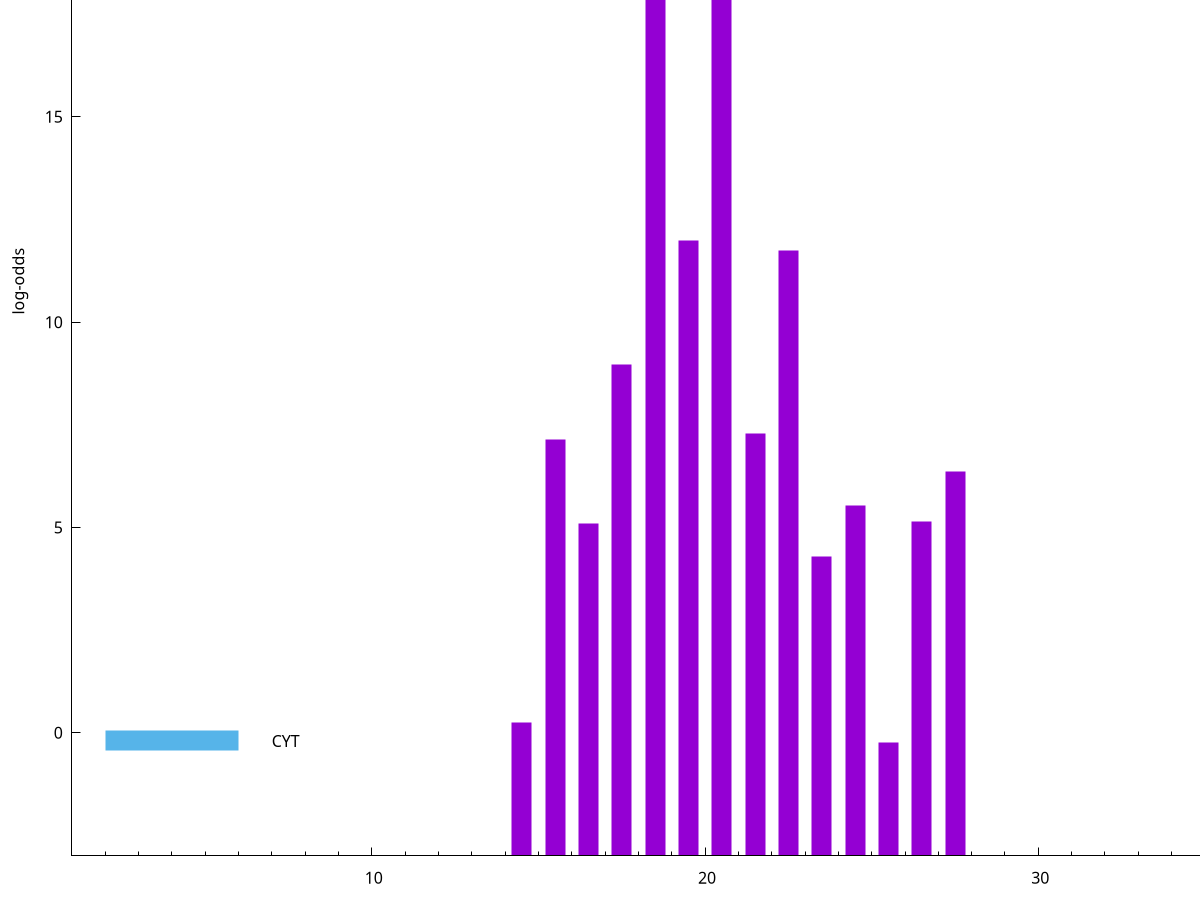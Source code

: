 set title "LipoP predictions for SRR5666607.gff"
set size 2., 1.4
set xrange [1:70] 
set mxtics 10
set yrange [-3:25]
set y2range [0:28]
set ylabel "log-odds"
set term postscript eps color solid "Helvetica" 30
set output "SRR5666607.gff9.eps"
set arrow from 2,23.5075 to 6,23.5075 nohead lt 1 lw 20
set label "SpI" at 7,23.5075
set arrow from 2,-0.200913 to 6,-0.200913 nohead lt 3 lw 20
set label "CYT" at 7,-0.200913
set arrow from 2,23.5075 to 6,23.5075 nohead lt 1 lw 20
set label "SpI" at 7,23.5075
# NOTE: The scores below are the log-odds scores with the threshold
# NOTE: subtracted (a hack to make gnuplot make the histogram all
# NOTE: look nice).
plot "-" axes x1y2 title "" with impulses lt 1 lw 20
18.500000 25.912700
20.500000 24.939000
19.500000 14.980700
22.500000 14.754700
17.500000 11.960160
21.500000 10.297450
15.500000 10.131610
27.500000 9.351810
24.500000 8.538620
26.500000 8.138790
16.500000 8.097050
23.500000 7.281550
14.500000 3.241285
25.500000 2.754723
e
exit
